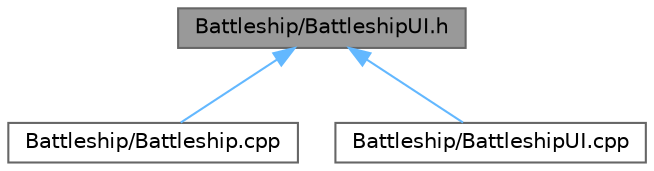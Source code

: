 digraph "Battleship/BattleshipUI.h"
{
 // LATEX_PDF_SIZE
  bgcolor="transparent";
  edge [fontname=Helvetica,fontsize=10,labelfontname=Helvetica,labelfontsize=10];
  node [fontname=Helvetica,fontsize=10,shape=box,height=0.2,width=0.4];
  Node1 [id="Node000001",label="Battleship/BattleshipUI.h",height=0.2,width=0.4,color="gray40", fillcolor="grey60", style="filled", fontcolor="black",tooltip=" "];
  Node1 -> Node2 [id="edge1_Node000001_Node000002",dir="back",color="steelblue1",style="solid",tooltip=" "];
  Node2 [id="Node000002",label="Battleship/Battleship.cpp",height=0.2,width=0.4,color="grey40", fillcolor="white", style="filled",URL="$_battleship_8cpp.html",tooltip=" "];
  Node1 -> Node3 [id="edge2_Node000001_Node000003",dir="back",color="steelblue1",style="solid",tooltip=" "];
  Node3 [id="Node000003",label="Battleship/BattleshipUI.cpp",height=0.2,width=0.4,color="grey40", fillcolor="white", style="filled",URL="$_battleship_u_i_8cpp.html",tooltip=" "];
}
